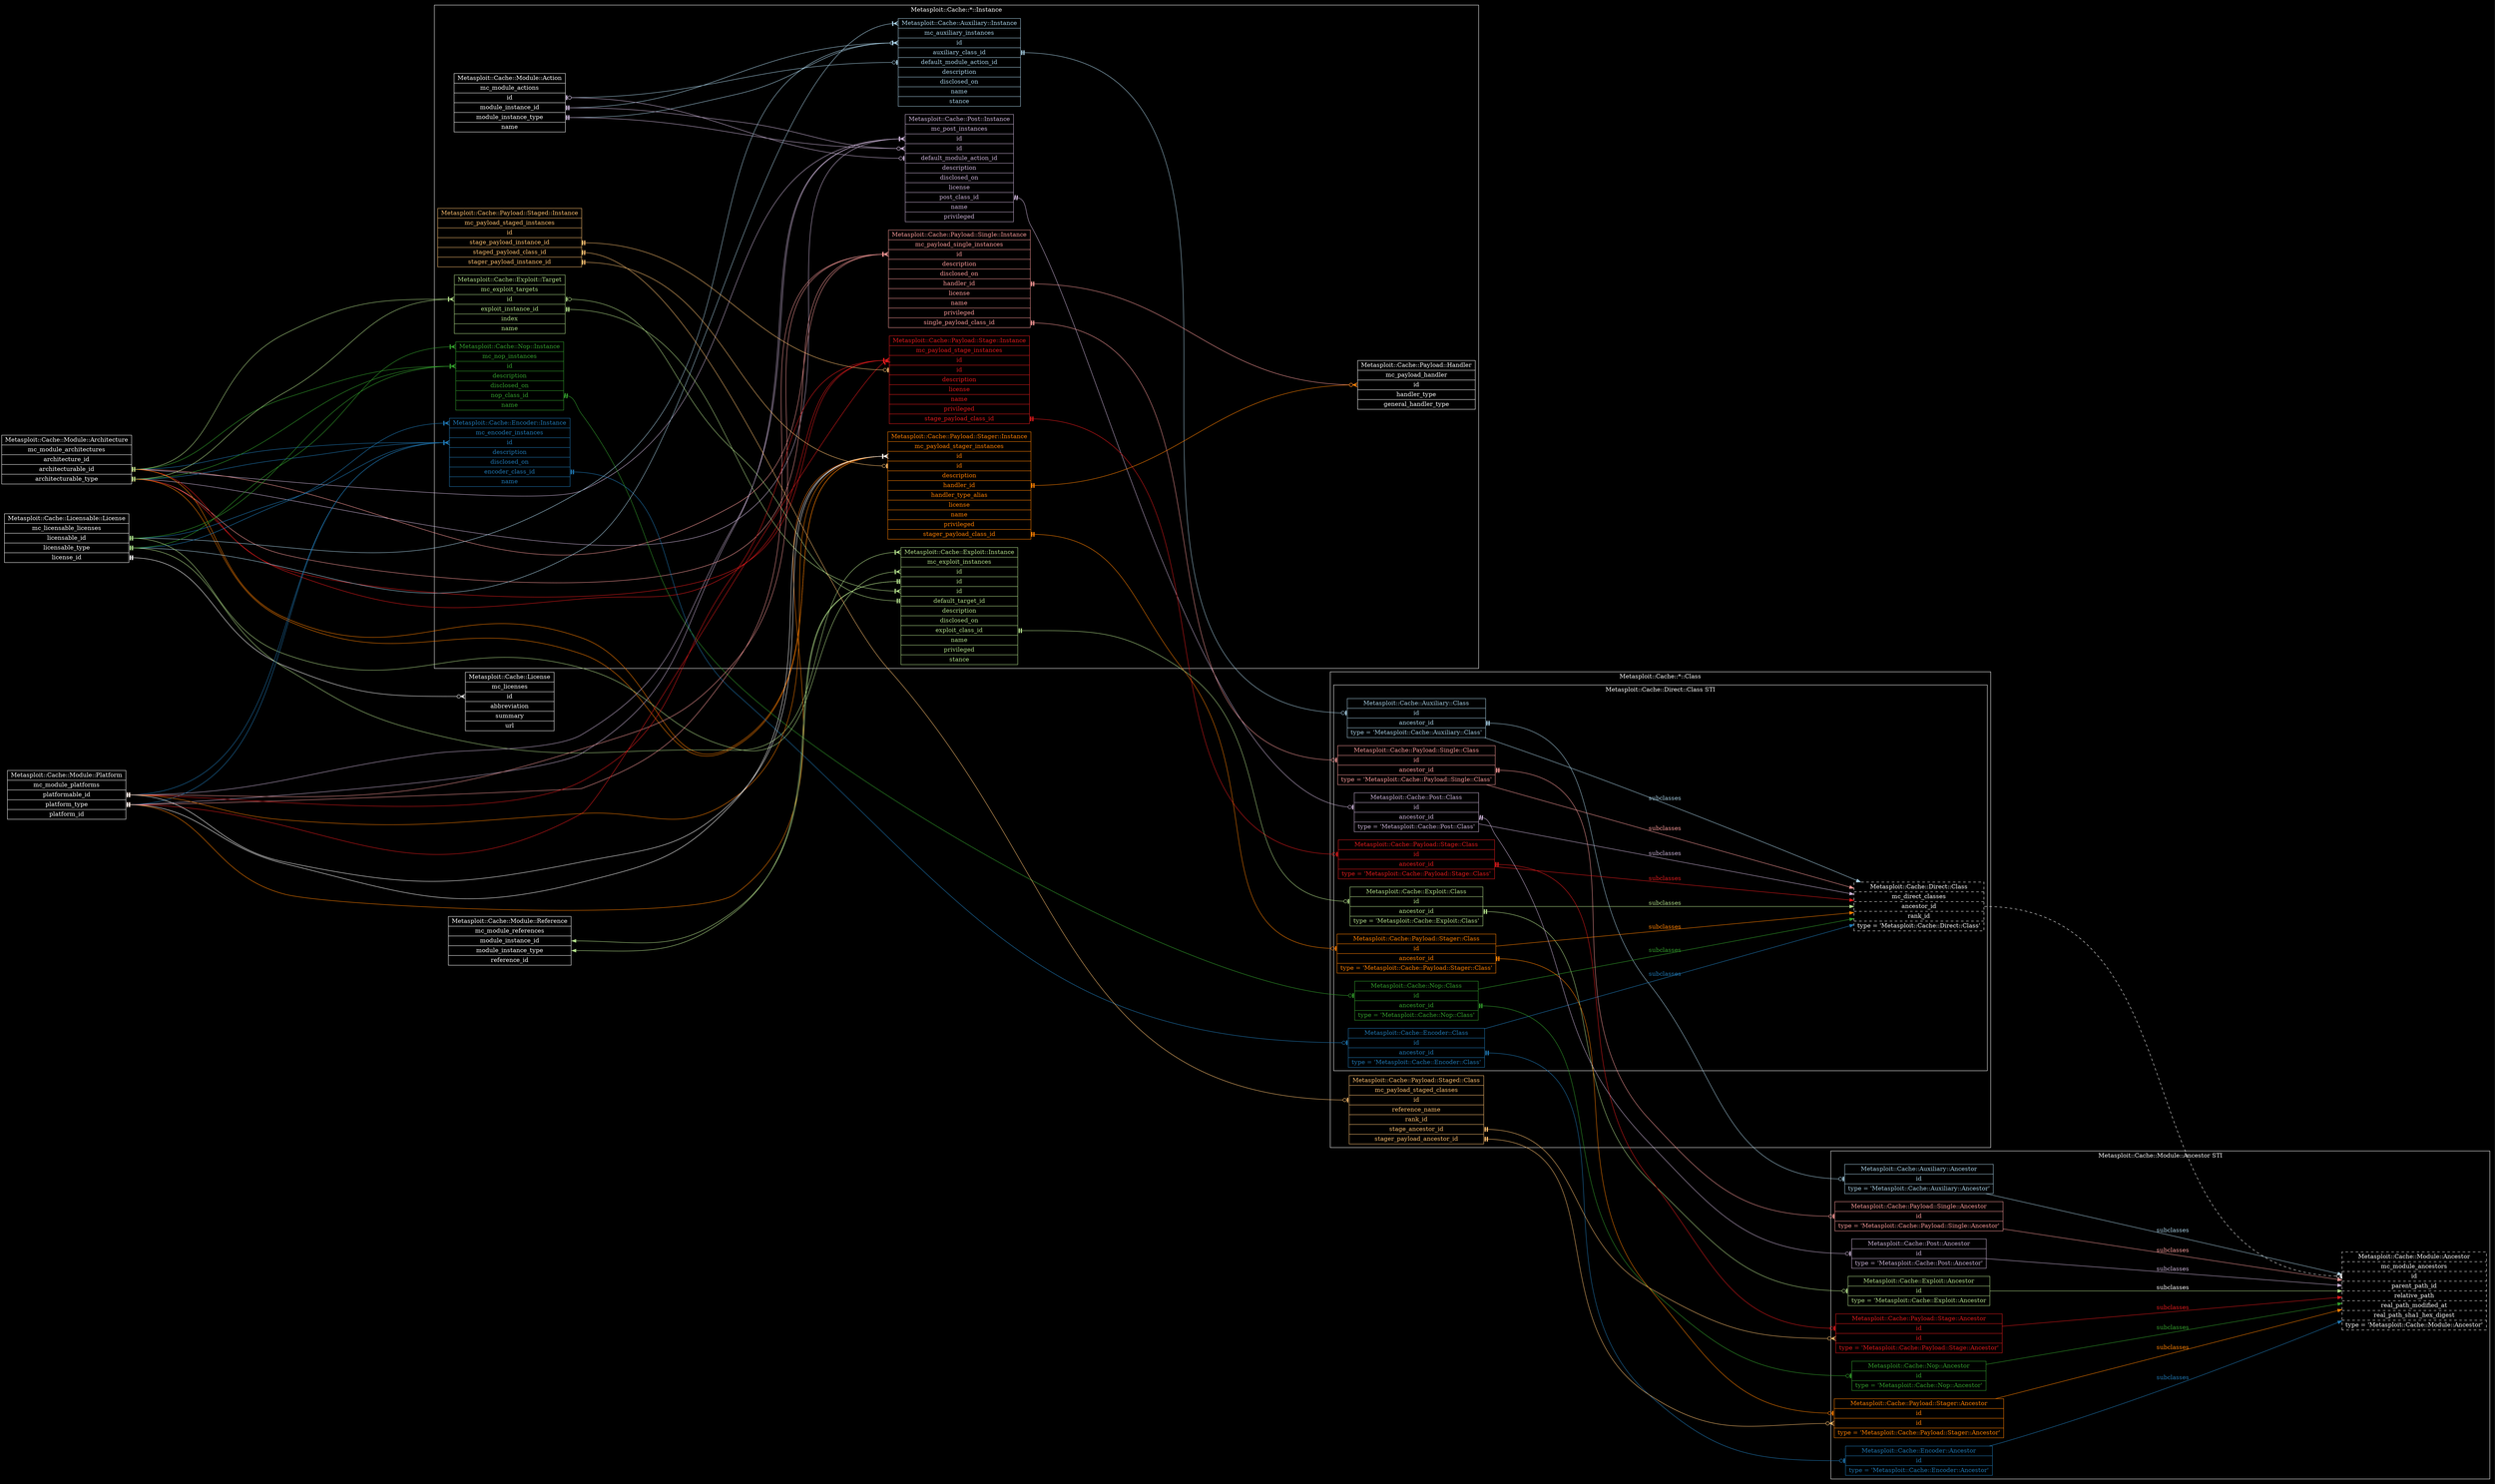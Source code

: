 digraph "metasploit-cache" {
  graph [
    bgcolor = "black"
    rankdir = "LR"
    ranksep = "10"
  ]
  node [
    color = "white"
    fontcolor = "white"
    shape = "record"
  ]
  edge [
    color = "white"
    fontcolor = "white"
  ]

  "Metasploit::Cache::Module::Action" [
    label = "Metasploit::Cache::Module::Action | mc_module_actions | <id>id | <module_instance_id>module_instance_id | <module_instance_type>module_instance_type | name"
  ]

  "Metasploit::Cache::Module::Action":module_instance_id, "Metasploit::Cache::Module::Action":module_instance_type -> "Metasploit::Cache::Auxiliary::Instance":id [
    arrowhead = "crowodot"
    arrowtail = "teetee"
    color = "/paired9/1"
    dir = "both"
  ]

  "Metasploit::Cache::Module::Action":module_instance_id, "Metasploit::Cache::Module::Action":module_instance_type -> "Metasploit::Cache::Post::Instance":id_for_action [
    arrowhead = "crowodot"
    arrowtail = "teetee"
    color = "/paired9/9"
    dir = "both"
  ]

  "Metasploit::Cache::Module::Architecture" [
    label = "Metasploit::Cache::Module::Architecture | mc_module_architectures | <architecture_id>architecture_id | <architecturable_id>architecturable_id | <architecturable_type>architecturable_type"
  ]

  "Metasploit::Cache::Module::Architecture":architecturable_id, "Metasploit::Cache::Module::Architecture":architecturable_type -> "Metasploit::Cache::Encoder::Instance":id [
    arrowhead = "crowtee"
    arrowtail = "teetee"
    color = "/paired9/2"
    dir = "both"
  ]

  "Metasploit::Cache::Module::Architecture":architecturable_id, "Metasploit::Cache::Module::Architecture":architecturable_type -> "Metasploit::Cache::Nop::Instance":id [
    arrowhead = "crowtee"
    arrowtail = "teetee"
    color = "/paired9/4"
    dir = "both"
  ]

  "Metasploit::Cache::Module::Architecture":architecturable_id, "Metasploit::Cache::Module::Architecture":architecturable_type -> "Metasploit::Cache::Payload::Single::Instance":id [
    arrowhead = "crowtee"
    arrowtail = "teetee"
    color = "/paired9/5"
    dir = "both"
  ]

  "Metasploit::Cache::Module::Architecture":architecturable_id, "Metasploit::Cache::Module::Architecture":architecturable_type -> "Metasploit::Cache::Payload::Stage::Instance":id [
    arrowhead = "crowtee"
    arrowtail = "teetee"
    color = "/paired9/6"
    dir = "both"
  ]

  "Metasploit::Cache::Module::Architecture":architecturable_id, "Metasploit::Cache::Module::Architecture":architecturable_type -> "Metasploit::Cache::Payload::Stager::Instance":id [
    arrowhead = "crowtee"
    arrowtail = "teetee"
    color = "/paired9/8"
    dir = "both"
  ]

  "Metasploit::Cache::Module::Architecture":architecturable_id, "Metasploit::Cache::Module::Architecture":architecturable_type -> "Metasploit::Cache::Post::Instance":id [
    arrowhead = "crowtee"
    arrowtail = "teetee"
    color = "/paired9/9"
    dir = "both"
  ]

  "Metasploit::Cache::Module::Architecture":architecturable_id, "Metasploit::Cache::Module::Architecture":architecturable_type -> "Metasploit::Cache::Exploit::Target":id [
    arrowhead = "crowtee"
    arrowtail = "teetee"
    color = "/paired9/3"
    dir = "both"
  ]

  "Metasploit::Cache::License" [
    label = "Metasploit::Cache::License | mc_licenses | <id>id | abbreviation | summary | url"
  ]

  "Metasploit::Cache::Licensable::License" [
    label = "Metasploit::Cache::Licensable::License | mc_licensable_licenses | <licensable_id>licensable_id | <licensable_type>licensable_type | <license_id>license_id"
  ]

  "Metasploit::Cache::Licensable::License":licensable_id -> "Metasploit::Cache::Auxiliary::Instance":id [
    arrowhead = "crowtee"
    arrowtail = "teetee"
    color = "/paired9/1"
    dir = "both"
  ]

  "Metasploit::Cache::Licensable::License":licensable_type -> "Metasploit::Cache::Auxiliary::Instance":type [
    arrowhead = "crowtee"
    arrowtail = "teetee"
    color = "/paired9/1"
    dir = "both"
  ]

  "Metasploit::Cache::Licensable::License":licensable_id -> "Metasploit::Cache::Encoder::Instance":id [
    arrowhead = "crowtee"
    arrowtail = "teetee"
    color = "/paired9/2"
    dir = "both"
  ]

  "Metasploit::Cache::Licensable::License":licensable_type -> "Metasploit::Cache::Encoder::Instance":type [
    arrowhead = "crowtee"
    arrowtail = "teetee"
    color = "/paired9/2"
    dir = "both"
  ]

  "Metasploit::Cache::Licensable::License":licensable_id -> "Metasploit::Cache::Exploit::Instance":id_for_licensable_id [
    arrowhead = "crowtee"
    arrowtail = "teetee"
    color = "/paired9/3"
    dir = "both"
  ]

  "Metasploit::Cache::Licensable::License":licensable_type -> "Metasploit::Cache::Exploit::Instance":type [
    arrowhead = "crowtee"
    arrowtail = "teetee"
    color = "/paired9/3"
    dir = "both"
  ]

  "Metasploit::Cache::Licensable::License":licensable_id -> "Metasploit::Cache::Nop::Instance":id [
    arrowhead = "crowtee"
    arrowtail = "teetee"
    color = "/paired9/4"
    dir = "both"
  ]

  "Metasploit::Cache::Licensable::License":licensable_type -> "Metasploit::Cache::Nop::Instance":type [
    arrowhead = "crowtee"
    arrowtail = "teetee"
    color = "/paired9/4"
    dir = "both"
  ]

  "Metasploit::Cache::Licensable::License":license_id -> "Metasploit::Cache::License":id [
    arrowhead = "crowodot"
    arrowtail = "teetee"
    dir = "both"
  ]

  "Metasploit::Cache::Payload::Handler" [
    label = "Metasploit::Cache::Payload::Handler | mc_payload_handler | <id>id | handler_type | general_handler_type"
  ]

  "Metasploit::Cache::Module::Platform" [
    label = "Metasploit::Cache::Module::Platform | mc_module_platforms | <platformable_id>platformable_id | <platformable_type>platform_type | <platform_id>platform_id"
  ]

  "Metasploit::Cache::Module::Platform":platformable_id, "Metasploit::Cache::Module::Platform":platformable_type -> "Metasploit::Cache::Encoder::Instance":id [
    arrowhead = "crowtee"
    arrowtail = "teetee"
    color = "/paired9/2"
    dir = "both"
  ]

  "Metasploit::Cache::Module::Platform":platformable_id, "Metasploit::Cache::Module::Platform":platformable_type -> "Metasploit::Cache::Payload::Single::Instance":id [
    arrowhead = "crowtee"
    arrowtail = "teetee"
    color = "/paired9/5"
    dir = "both"
  ]

  "Metasploit::Cache::Module::Platform":platformable_id, "Metasploit::Cache::Module::Platform":platformable_type -> "Metasploit::Cache::Payload::Stage::Instance":id [
    arrowhead = "crowtee"
    arrowtail = "teetee"
    color = "/paired9/6"
    dir = "both"
  ]

  "Metasploit::Cache::Module::Platform":platformable_id, "Metasploit::Cache::Module::Platform":platformable_type -> "Metasploit::Cache::Payload::Stager::Instance":id [
    arrowhead = "crowtee"
    arrowtail = "teetee"
    color = "/paired9/8"
    dir = "both"
  ]

  "Metasploit::Cache::Module::Platform":platformable_id, "Metasploit::Cache::Module::Platform":platformable_type -> "Metasploit::Cache::Post::Instance":id [
    arrowhead = "crowtee"
    arrowtail = "teetee"
    color = "/paired9/9"
    dir = "both"
  ]

  "Metasploit::Cache::Module::Platform":platformable_id, "Metasploit::Cache::Module::Platform":platformable_type -> "Metasploit::Cache::Payload::Stager::Instance":id [
    arrowhead = "crowtee"
    arrowtail = "teetee"
    dir = "both"
  ]

  "Metasploit::Cache::Module::Reference" [
    label = "Metasploit::Cache::Module::Reference | mc_module_references | <module_instance_id>module_instance_id | <module_instance_type>module_instance_type | <module_reference_id>reference_id"
  ]
 
  "Metasploit::Cache::Module::Reference":module_instance_id, "Metasploit::Cache::Module::Reference":module_instance_type -> "Metasploit::Cache::Exploit::Instance":id_to_module_instance [
    arrowhead = "crowtee"
    arrowhead = "teetee"
    color = "/paired9/3"
    dir = "both"
  ]

  "Metasploit::Cache::Exploit::Target" [
    color = "/paired9/3"
    fontcolor = "/paired9/3"
    label = "Metasploit::Cache::Exploit::Target | mc_exploit_targets | <id>id | <exploit_instance_id>exploit_instance_id | index | name"
  ]

  "Metasploit::Cache::Exploit::Target":exploit_instance_id -> "Metasploit::Cache::Exploit::Instance":id_to_exploit_instance_id [
    arrowhead = "crowtee"
    arrowtail = "teetee"
    color = "/paired9/3"
    dir = "both"
  ]

  subgraph cluster_mc_module_ancestors {
    color = "white"
    fontcolor = "white"
    label = "Metasploit::Cache::Module::Ancestor STI"

    "Metasploit::Cache::Module::Ancestor" [
      label = "Metasploit::Cache::Module::Ancestor | mc_module_ancestors | <id>id | <parent_path_id>parent_path_id | relative_path | real_path_modified_at | real_path_sha1_hex_digest | type = 'Metasploit::Cache::Module::Ancestor'"
      style = "dashed"
    ]

    "Metasploit::Cache::Auxiliary::Ancestor" [
      fontcolor = "/paired9/1"
      label = "Metasploit::Cache::Auxiliary::Ancestor | <id>id | type = 'Metasploit::Cache::Auxiliary::Ancestor'"
      color = "/paired9/1"
    ]

    "Metasploit::Cache::Auxiliary::Ancestor" -> "Metasploit::Cache::Module::Ancestor" [
      color = "/paired9/1"
      fontcolor = "/paired9/1"
      label = "subclasses"
    ]

    "Metasploit::Cache::Encoder::Ancestor" [
      color = "/paired9/2"
      fontcolor = "/paired9/2"
      label = "Metasploit::Cache::Encoder::Ancestor | <id>id | type = 'Metasploit::Cache::Encoder::Ancestor'"
    ]

    "Metasploit::Cache::Encoder::Ancestor" -> "Metasploit::Cache::Module::Ancestor" [
      color = "/paired9/2"
      fontcolor = "/paired9/2"
      label = "subclasses"
    ]

    "Metasploit::Cache::Exploit::Ancestor" [
      color = "/paired9/3"
      fontcolor = "/paired9/3"
      label = "Metasploit::Cache::Exploit::Ancestor | <id>id | type = 'Metasploit::Cache::Exploit::Ancestor"
    ]

    "Metasploit::Cache::Exploit::Ancestor" -> "Metasploit::Cache::Module::Ancestor" [
      color = "/paired9/3"
      fontcolot = "/paired9/3"
      label = "subclasses"
    ]

    "Metasploit::Cache::Nop::Ancestor" [
      color = "/paired9/4"
      fontcolor = "/paired9/4"
      label = "Metasploit::Cache::Nop::Ancestor | <id>id | type = 'Metasploit::Cache::Nop::Ancestor'"
    ]

    "Metasploit::Cache::Nop::Ancestor" -> "Metasploit::Cache::Module::Ancestor" [
      color = "/paired9/4"
      fontcolor = "/paired9/4"
      label = "subclasses"
    ]

    "Metasploit::Cache::Payload::Single::Ancestor" [
      color = "/paired9/5"
      fontcolor = "/paired9/5"
      label = "Metasploit::Cache::Payload::Single::Ancestor | <id>id | type = 'Metasploit::Cache::Payload::Single::Ancestor'"
    ]

    "Metasploit::Cache::Payload::Single::Ancestor" -> "Metasploit::Cache::Module::Ancestor" [
      color = "/paired9/5"
      fontcolor = "/paired9/5"
      label = "subclasses"
    ]

    "Metasploit::Cache::Payload::Stage::Ancestor" [
      color = "/paired9/6"
      fontcolor = "/paired9/6"
      label = "Metasploit::Cache::Payload::Stage::Ancestor | <id_to_ancestor_id>id | <id_to_stage_payload_ancestor_id>id | type = 'Metasploit::Cache::Payload::Stage::Ancestor'"
    ]

    "Metasploit::Cache::Payload::Stage::Ancestor" -> "Metasploit::Cache::Module::Ancestor" [
      color = "/paired9/6"
      fontcolor = "/paired9/6"
      label = "subclasses"
    ]

    "Metasploit::Cache::Payload::Stager::Ancestor" [
      color = "/paired9/8"
      fontcolor = "/paired9/8"
      label = "Metasploit::Cache::Payload::Stager::Ancestor | <id_to_ancestor_id>id | <id_to_stager_payload_ancestor_id>id | type = 'Metasploit::Cache::Payload::Stager::Ancestor'"
    ]

    "Metasploit::Cache::Payload::Stager::Ancestor" -> "Metasploit::Cache::Module::Ancestor" [
      color = "/paired9/8"
      fontcolor = "/paired9/8"
      label = "subclasses"
    ]

    "Metasploit::Cache::Post::Ancestor" [
      color = "/paired9/9"
      fontcolor = "/paired9/9"
      label = "Metasploit::Cache::Post::Ancestor | <id>id | type = 'Metasploit::Cache::Post::Ancestor'"
    ]

    "Metasploit::Cache::Post::Ancestor" -> "Metasploit::Cache::Module::Ancestor" [
      color = "/paired9/9"
      fontcolor = "/paired9/9"
      label = "subclasses"
    ]
  }

  subgraph cluster_metasploit_cache_class {
    color = "white"
    fontcolor = "white"
    label = "Metasploit::Cache::*::Class"

    subgraph cluster_metasploit_cache_direct_class {
      color = "white"
      fontcolor = "white"

      label = "Metasploit::Cache::Direct::Class STI"

      "Metasploit::Cache::Direct::Class" [
        label = "Metasploit::Cache::Direct::Class | mc_direct_classes | <ancestor_id>ancestor_id | <rank_id>rank_id | type = 'Metasploit::Cache::Direct::Class'"
        style = "dashed"
      ]

      "Metasploit::Cache::Direct::Class":ancestor_id -> "Metasploit::Cache::Module::Ancestor":id [
        arrowhead = "teeodot"
        arrowtail = "teetee"
        style = "dashed"
      ]

      "Metasploit::Cache::Auxiliary::Class" [
        color = "/paired9/1"
        fontcolor = "/paired9/1"
        label = "Metasploit::Cache::Auxiliary::Class | <id>id | <ancestor_id>ancestor_id | type = 'Metasploit::Cache::Auxiliary::Class'"
      ]

      "Metasploit::Cache::Auxiliary::Class" -> "Metasploit::Cache::Direct::Class" [
        color = "/paired9/1"
        fontcolor = "/paired9/1"
        label = "subclasses"
      ]

      "Metasploit::Cache::Auxiliary::Class":ancestor_id -> "Metasploit::Cache::Auxiliary::Ancestor":id [
        arrowhead = "teeodot"
        arrowtail = "teetee"
        color = "/paired9/1"
        dir = "both"
      ]

      "Metasploit::Cache::Encoder::Class" [
        color = "/paired9/2"
        fontcolor = "/paired9/2"
        label = "Metasploit::Cache::Encoder::Class | <id>id | <ancestor_id>ancestor_id | type = 'Metasploit::Cache::Encoder::Class'"
      ]

      "Metasploit::Cache::Encoder::Class" -> "Metasploit::Cache::Direct::Class" [
        color = "/paired9/2"
        fontcolor = "/paired9/2"
        label = "subclasses"
      ]

      "Metasploit::Cache::Encoder::Class":ancestor_id -> "Metasploit::Cache::Encoder::Ancestor":id [
        arrowhead = "teeodot"
        arrowtail = "teetee"
        color = "/paired9/2"
        dir = "both"
      ]

      "Metasploit::Cache::Exploit::Class" [
        color = "/paired9/3"
        fontcolor = "/paired9/3"
        label = "Metasploit::Cache::Exploit::Class | <id>id | <ancestor_id>ancestor_id | type = 'Metasploit::Cache::Exploit::Class'"
      ]

      "Metasploit::Cache::Exploit::Class" -> "Metasploit::Cache::Direct::Class" [
        color = "/paired9/3"
        fontcolor = "/paired9/3"
        label = "subclasses"
      ]

      "Metasploit::Cache::Exploit::Class":ancestor_id -> "Metasploit::Cache::Exploit::Ancestor":id [
        arrowhead = "teeodot"
        arrowtail = "teetee"
        color = "/paired9/3"
        dir = "both"
      ]

      "Metasploit::Cache::Nop::Class" [
        color = "/paired9/4"
        fontcolor = "/paired9/4"
        label = "Metasploit::Cache::Nop::Class | <id>id | <ancestor_id>ancestor_id | type = 'Metasploit::Cache::Nop::Class'"
      ]

      "Metasploit::Cache::Nop::Class" -> "Metasploit::Cache::Direct::Class" [
        color = "/paired9/4"
        fontcolor = "/paired9/4"
        label = "subclasses"
      ]

      "Metasploit::Cache::Nop::Class":ancestor_id -> "Metasploit::Cache::Nop::Ancestor":id [
        arrowhead = "teeodot"
        arrowtail = "teetee"
        color = "/paired9/4"
        dir = "both"
      ]

      "Metasploit::Cache::Payload::Single::Class" [
        color = "/paired9/5"
        fontcolor = "/paired9/5"
        label = "Metasploit::Cache::Payload::Single::Class | <id>id | <ancestor_id>ancestor_id | type = 'Metasploit::Cache::Payload::Single::Class'"
      ]

      "Metasploit::Cache::Payload::Single::Class" -> "Metasploit::Cache::Direct::Class" [
        color = "/paired9/5"
        fontcolor = "/paired9/5"
        label = "subclasses"
      ]

      "Metasploit::Cache::Payload::Single::Class":ancestor_id -> "Metasploit::Cache::Payload::Single::Ancestor":id [
        arrowhead = "teeodot"
        arrowtail = "teetee"
        color = "/paired9/5"
        dir = "both"
      ]

      "Metasploit::Cache::Payload::Stage::Class" [
        color = "/paired9/6"
        fontcolor = "/paired9/6"
        label = "Metasploit::Cache::Payload::Stage::Class | <id>id | <ancestor_id>ancestor_id | type = 'Metasploit::Cache::Payload::Stage::Class'"
      ]

      "Metasploit::Cache::Payload::Stage::Class" -> "Metasploit::Cache::Direct::Class" [
        color = "/paired9/6"
        fontcolor = "/paired9/6"
        label = "subclasses"
      ]

      "Metasploit::Cache::Payload::Stage::Class":ancestor_id -> "Metasploit::Cache::Payload::Stage::Ancestor":id_to_ancestor_id [
        arrowhead = "teeodot"
        arrowtail = "teetee"
        color = "/paired9/6"
        dir = "both"
      ]


      "Metasploit::Cache::Payload::Stager::Class" [
        color = "/paired9/8"
        fontcolor = "/paired9/8"
        label = "Metasploit::Cache::Payload::Stager::Class | <id>id | <ancestor_id>ancestor_id | type = 'Metasploit::Cache::Payload::Stager::Class'"
      ]

      "Metasploit::Cache::Payload::Stager::Class" -> "Metasploit::Cache::Direct::Class" [
        color = "/paired9/8"
        fontcolor = "/paired9/8"
        label = "subclasses"
      ]

      "Metasploit::Cache::Payload::Stager::Class":ancestor_id -> "Metasploit::Cache::Payload::Stager::Ancestor":id_to_ancestor_id [
        arrowhead = "teeodot"
        arrowtail = "teetee"
        color = "/paired9/8"
        dir = "both"
      ]

      "Metasploit::Cache::Post::Class" [
        color = "/paired9/9"
        fontcolor = "/paired9/9"
        label = "Metasploit::Cache::Post::Class | <id>id | <ancestor_id>ancestor_id | type = 'Metasploit::Cache::Post::Class'"
      ]

      "Metasploit::Cache::Post::Class" -> "Metasploit::Cache::Direct::Class" [
        color = "/paired9/9"
        fontcolor = "/paired9/9"
        label = "subclasses"
      ]

      "Metasploit::Cache::Post::Class":ancestor_id -> "Metasploit::Cache::Post::Ancestor":id [
        arrowhead = "teeodot"
        arrowtail = "teetee"
        color = "/paired9/9"
        dir = "both"
      ]
    }

    "Metasploit::Cache::Payload::Staged::Class" [
      color = "/paired9/7"
      fontcolor = "/paired9/7"
      label = "Metasploit::Cache::Payload::Staged::Class | mc_payload_staged_classes | <id>id | reference_name | <rank_id>rank_id | <stage_payload_ancestor_id>stage_ancestor_id | <stager_payload_ancestor_id>stager_payload_ancestor_id"
    ]

    "Metasploit::Cache::Payload::Staged::Class":stage_payload_ancestor_id -> "Metasploit::Cache::Payload::Stage::Ancestor":id_to_stage_payload_ancestor_id [
      arrowhead = "crowodot"
      arrowtail = "teetee"
      color = "/paired9/7"
      dir = "both"
    ]

    "Metasploit::Cache::Payload::Staged::Class":stager_payload_ancestor_id -> "Metasploit::Cache::Payload::Stager::Ancestor":id_to_stager_payload_ancestor_id [
        arrowhead = "crowodot"
        arrowtail = "teetee"
        color = "/paired9/7"
        dir = "both"
    ]
  }

  subgraph cluster_metasploit_cache_instance {
    color = "white"
    fontcolor = "white"
    label = "Metasploit::Cache::*::Instance"

    "Metasploit::Cache::Auxiliary::Instance" [
      color = "/paired9/1"
      fontcolor = "/paired9/1"
      label = "<type>Metasploit::Cache::Auxiliary::Instance | mc_auxiliary_instances | <id>id | <auxiliary_class_id>auxiliary_class_id | <default_module_action_id>default_module_action_id | description | disclosed_on | name | stance"
    ]

    "Metasploit::Cache::Auxiliary::Instance":auxiliary_class_id -> "Metasploit::Cache::Auxiliary::Class":id [
      arrowhead = "teeodot"
      arrowtail = "teetee"
      color = "/paired9/1"
      dir = "both"
    ]

    "Metasploit::Cache::Auxiliary::Instance":default_module_action_id -> "Metasploit::Cache::Module::Action":id [
      arrowhead = "teeodot"
      arrowtail = "teeodot"
      color = "/paired9/1"
      dir = "both"
    ]

    "Metasploit::Cache::Encoder::Instance" [
      color = "/paired9/2"
      fontcolor = "/paired9/2"
      label = "<type>Metasploit::Cache::Encoder::Instance | mc_encoder_instances | <id>id | description | disclosed_on | <encoder_class_id>encoder_class_id | name"
    ]

    "Metasploit::Cache::Encoder::Instance":encoder_class_id -> "Metasploit::Cache::Encoder::Class":id [
      arrowhead = "teeodot"
      arrowtail = "teetee"
      color = "/paired9/2"
      dir = "both"
    ]

    "Metasploit::Cache::Exploit::Instance" [
      color = "/paired9/3"
      fontcolor = "/paired9/3"
      label = "<type>Metasploit::Cache::Exploit::Instance | mc_exploit_instances | <id_for_licensable_id>id | <id_to_module_instance>id | <id_to_exploit_instance_id>id | <default_target_id>default_target_id | description | disclosed_on | <exploit_class_id>exploit_class_id | name | privileged | stance"
    ]

    "Metasploit::Cache::Exploit::Instance":default_target_id -> "Metasploit::Cache::Exploit::Target":id [
      arrowhead = "teeodot"
      arrowtail = "teetee"
      color = "/paired9/3"
      dir = "both"
    ]

    "Metasploit::Cache::Exploit::Instance":exploit_class_id -> "Metasploit::Cache::Exploit::Class":id [
      arrowhead = "teeodot"
      arrowtail = "teetee"
      color = "/paired9/3"
      dir = "both"
    ]

    "Metasploit::Cache::Nop::Instance" [
      color = "/paired9/4"
      fontcolor = "/paired9/4"
      label = "<type>Metasploit::Cache::Nop::Instance | mc_nop_instances | <id>id | description | disclosed_on | <nop_class_id>nop_class_id | name"
    ]

    "Metasploit::Cache::Nop::Instance":nop_class_id -> "Metasploit::Cache::Nop::Class":id [
      arrowhead = "teeodot"
      arrowtail = "teetee"
      color = "/paired9/4"
      dir = "both"
    ]

    "Metasploit::Cache::Payload::Single::Instance" [
      color = "/paired9/5"
      fontcolor = "/paired9/5"
      label = "Metasploit::Cache::Payload::Single::Instance | mc_payload_single_instances | <id>id | description | disclosed_on | <handler_id>handler_id | license | name | privileged | <single_payload_class_id>single_payload_class_id"
    ]

    "Metasploit::Cache::Payload::Single::Instance":handler_id -> "Metasploit::Cache::Payload::Handler":id [
      arrowhead = "crowodot"
      arrowtail = "teetee"
      color = "/paired9/5"
      dir = "both"
    ]

    "Metasploit::Cache::Payload::Single::Instance":single_payload_class_id -> "Metasploit::Cache::Payload::Single::Class":id [
      arrowhead = "teeodot"
      arrowtail = "teetee"
      color = "/paired9/5"
      dir = "both"
    ]

    "Metasploit::Cache::Payload::Stage::Instance" [
      color = "/paired9/6"
      fontcolor = "/paired9/6"
      label = "Metasploit::Cache::Payload::Stage::Instance | mc_payload_stage_instances | <id>id | <id_for_stage_payload_instance_id>id | description | license | name | privileged | <stage_payload_class_id>stage_payload_class_id"
    ]

    "Metasploit::Cache::Payload::Stage::Instance":stage_payload_class_id -> "Metasploit::Cache::Payload::Stage::Class":id [
      arrowhead = "teeodot"
      arrowtail = "teetee"
      color = "/paired9/6"
      dir = "both"
    ]

    "Metasploit::Cache::Payload::Staged::Instance" [
      color = "/paired9/7"
      fontcolor = "/paired9/7"
      label = "Metasploit::Cache::Payload::Staged::Instance | mc_payload_staged_instances | <id>id | <stage_payload_instance_id>stage_payload_instance_id | <staged_payload_class_id>staged_payload_class_id | <stager_payload_instance_id>stager_payload_instance_id"
    ]

    "Metasploit::Cache::Payload::Staged::Instance":stage_payload_instance_id -> "Metasploit::Cache::Payload::Stage::Instance":id_for_stage_payload_instance_id [
      arrowhead = "teeodot"
      arrowtail = "teetee"
      color = "/paired9/7"
      dir = "both"
    ]

    "Metasploit::Cache::Payload::Staged::Instance":staged_payload_class_id -> "Metasploit::Cache::Payload::Staged::Class":id [
      arrowhead = "teeodot"
      arrowtail = "teetee"
      color = "/paired9/7"
      dir = "both"
    ]

    "Metasploit::Cache::Payload::Staged::Instance":stager_payload_instance_id -> "Metasploit::Cache::Payload::Stager::Instance":id_for_stager_payload_instance_id [
      arrowhead = "teeodot"
      arrowtail = "teetee"
      color = "/paired9/7"
      dir = "both"
    ]

    "Metasploit::Cache::Payload::Stager::Instance" [
      color = "/paired9/8"
      fontcolor = "/paired9/8"
      label = "Metasploit::Cache::Payload::Stager::Instance | mc_payload_stager_instances | <id>id | <id_for_stager_payload_instance_id>id | description | <handler_id>handler_id | handler_type_alias | license | name | privileged | <stager_payload_class_id>stager_payload_class_id"
    ]

    "Metasploit::Cache::Payload::Stager::Instance":handler_id -> "Metasploit::Cache::Payload::Handler":id [
      arrowhead = "crowodot"
      arrowtail = "teetee"
      color = "/paired9/8"
      dir = "both"
    ]

    "Metasploit::Cache::Payload::Stager::Instance":stager_payload_class_id -> "Metasploit::Cache::Payload::Stager::Class":id [
      arrowhead = "teeodot"
      arrowtail = "teetee"
      color = "/paired9/8"
      dir = "both"
    ]

    "Metasploit::Cache::Post::Instance" [
      color = "/paired9/9"
      fontcolor = "/paired9/9"
      label = "Metasploit::Cache::Post::Instance | mc_post_instances | <id>id | <id_for_action>id | <default_module_action_id>default_module_action_id | description | disclosed_on | license | <post_class_id>post_class_id | name | privileged"
    ]

    "Metasploit::Cache::Post::Instance":default_module_action_id -> "Metasploit::Cache::Module::Action":id [
      arrowhead = "teeodot"
      arrowtail = "teeodot"
      color = "/paired9/9"
      dir = "both"
    ]

    "Metasploit::Cache::Post::Instance":post_class_id -> "Metasploit::Cache::Post::Class":id [
      arrowhead = "teeodot"
      arrowtail = "teetee"
      color = "/paired9/9"
      dir = "both"
    ]
  }
}